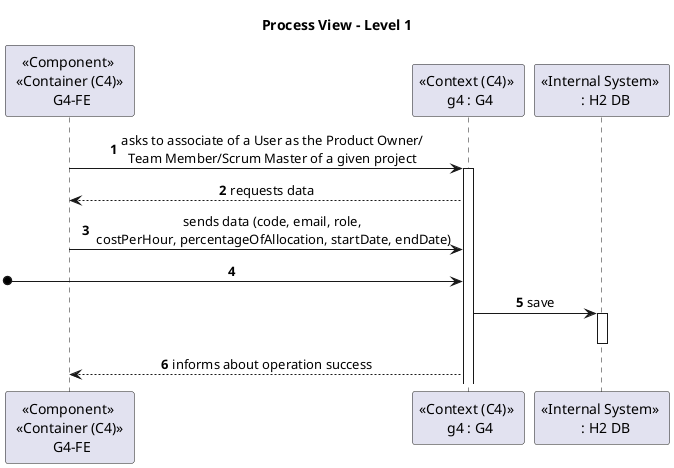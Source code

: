@startuml
skinparam sequenceMessageAlign center
title Process View - Level 1

autonumber

participant "<<Component>> \n <<Container (C4)>> \n G4-FE"
participant "<<Context (C4)>> \n g4 : G4" as be
participant "<<Internal System>> \n  : H2 DB" as db



"<<Component>> \n <<Container (C4)>> \n G4-FE" -> be: asks to associate of a User as the Product Owner/\nTeam Member/Scrum Master of a given project
activate be

be --> "<<Component>> \n <<Container (C4)>> \n G4-FE": requests data
"<<Component>> \n <<Container (C4)>> \n G4-FE" -> be: sends data (code, email, role,\n costPerHour, percentageOfAllocation, startDate, endDate)
[o-> be
be -> db: save
activate db
deactivate db
be --> "<<Component>> \n <<Container (C4)>> \n G4-FE": informs about operation success

@enduml


@startuml
skinparam sequenceMessageAlign center
title Process View - Level 2

autonumber

participant "<<Component>> \n <<Container (C4)>> \n G4-FE" as fe
participant "<<Component>> \n <<Container (C4)>> \n G4-BE" as be
participant "<<Database>> \n DB H2" as db

[o-> fe: asks to associate of a User as the Product Owner/\nTeam Member/Scrum Master of a given project
activate fe
[o<-- fe: requests data
[o-> fe: sends data (code, email, role,\n costPerHour, percentageOfAllocation, startDate, endDate)
activate be

fe -> be: POST / addUserToProject(allocationDto)
be -> db: INSERT resource
activate db
deactivate db
be --> fe: 201/40?
[o<-- fe: Informs operation success
deactivate fe
@enduml

@startuml
skinparam sequenceMessageAlign center
title Process View - Level 2

autonumber

participant Bootstrap as boot
participant "<<Component: (C4)>> \n Routers :Routers" as router
participant "<<Component (C4)>> \n AddUserToProjectController :Controllers" as controller
participant "allocationDto : \n DTO" as dto
participant "<<Component (C4)>> \n ResourceAllocationService :Services" as service
participant "<<Component (C4)>> \n ProjectRepo :Repo \n Projects" as repop
participant "<<Component (C4)>> \n accountRepo :Repo \n Accounts" as repoa
participant "<<Component (C4)>> \n ProjectResourceRepo :Repo \n Resources" as repor
participant "<<Component (C4)>> \n <<Database>> \n DB H2" as db
participant "<<Component (C4)>> restUser :REST User" as api
participant "resource :Model" as rmodel
participant "addResource :Model" as addmodel
participant "DataDomainAssembler" as assembler

create db
boot --> db: create(config)
create repop
boot --> repop: create(dbh2)
create repoa
boot --> repoa: create(dbh2)
create repor
boot --> repor: create(dbh2)
create api
boot --> api: create(config)
create service
boot --> service: create(repoProjects, repoAccounts, repoResources)
create controller
boot --> controller: create(service)
create router
boot --> router: create(controller)

[o-> router: POST / allocate (allocate resources)
router -> controller: addUserToProject(allocationDto)
create dto
controller -> dto: addUserToProject(allocationDtoJson)
controller -> service: addUserToProject(allocationDto)
service -> repop: isProjectValidForAllocation(code, period)
repop --> service: true
service -> repoa: isAccountValidForAllocation(email)
repoa --> service: true
service -> repor: isAllocationInfoValid(role, percentageOfAllocation,\n email, code, period)
repor --> service: true
create rmodel
repor -> rmodel: create(resourceJson)
repor --> service: resource
create addmodel
service --> addmodel: create(allocationDto.projectCode, allocationDto.accountEmail, ...)
service -> repor: save(addResource)
create assembler
repor --> assembler: create(resource)
repor -> db: save(resourceAssembler)
repor --> service: true
service --> controller: true
controller --> router: 201/40?
[o<-- router : 201/40?

@enduml
